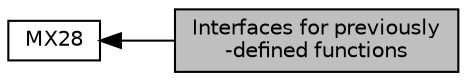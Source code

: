 digraph "Interfaces for previously-defined functions"
{
  edge [fontname="Helvetica",fontsize="10",labelfontname="Helvetica",labelfontsize="10"];
  node [fontname="Helvetica",fontsize="10",shape=record];
  rankdir=LR;
  Node0 [label="Interfaces for previously\l-defined functions",height=0.2,width=0.4,color="black", fillcolor="grey75", style="filled", fontcolor="black"];
  Node1 [label="MX28",height=0.2,width=0.4,color="black", fillcolor="white", style="filled",URL="$group___m_x28.html",tooltip="Globally-accessible functions for interfacing with MX28 actuators. These functions are specific to MX..."];
  Node1->Node0 [shape=plaintext, dir="back", style="solid"];
}
